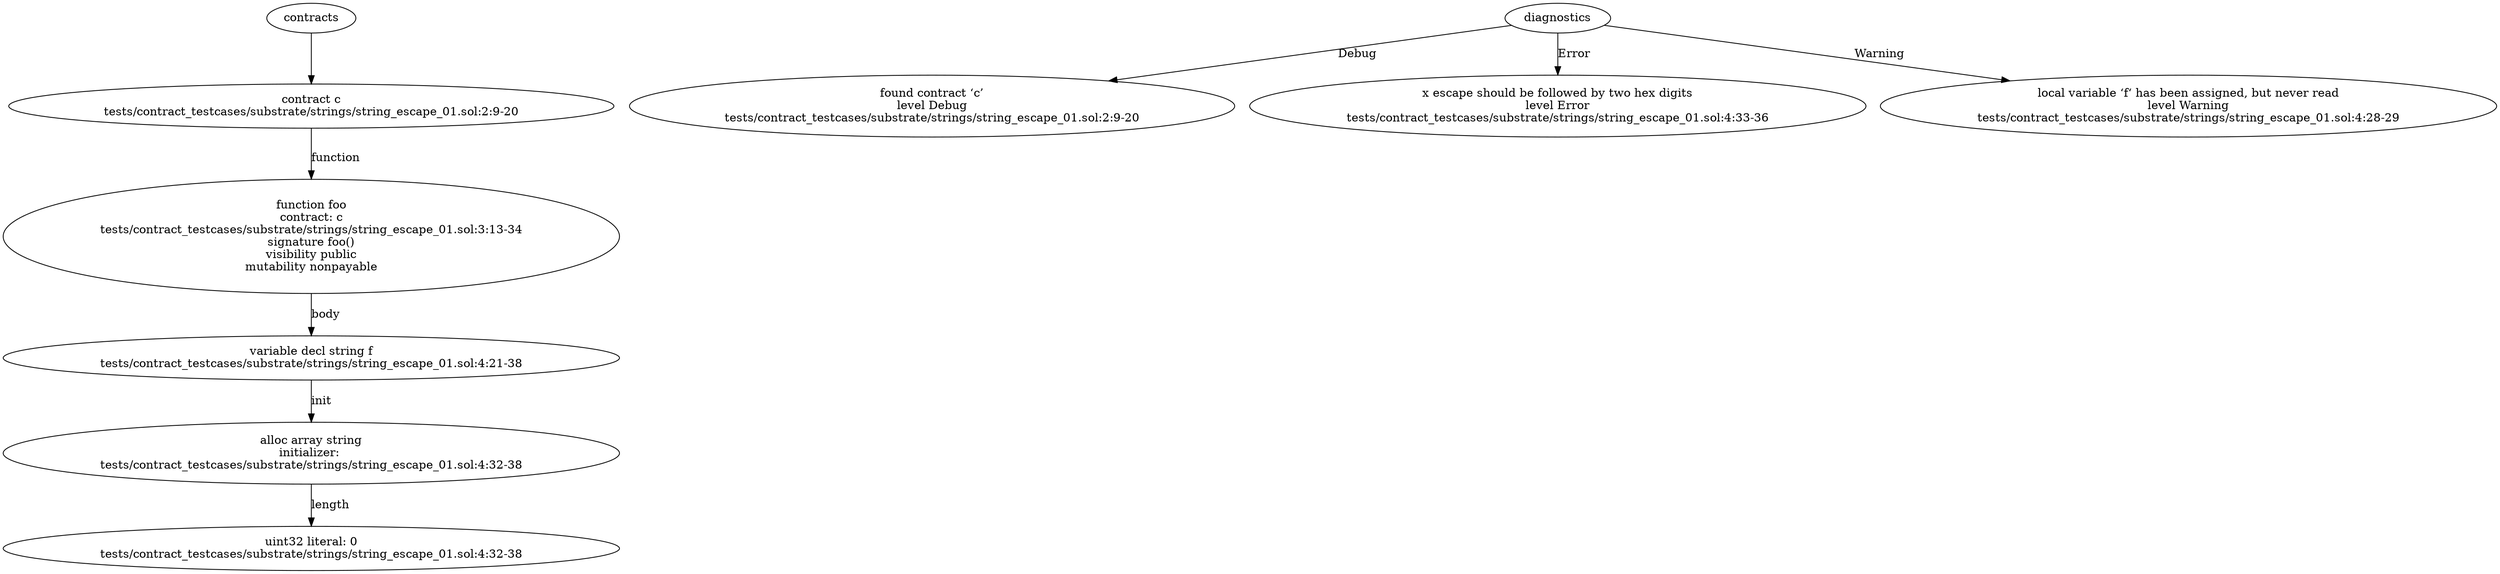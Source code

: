 strict digraph "tests/contract_testcases/substrate/strings/string_escape_01.sol" {
	contract [label="contract c\ntests/contract_testcases/substrate/strings/string_escape_01.sol:2:9-20"]
	foo [label="function foo\ncontract: c\ntests/contract_testcases/substrate/strings/string_escape_01.sol:3:13-34\nsignature foo()\nvisibility public\nmutability nonpayable"]
	var_decl [label="variable decl string f\ntests/contract_testcases/substrate/strings/string_escape_01.sol:4:21-38"]
	alloc_array [label="alloc array string\ninitializer: \ntests/contract_testcases/substrate/strings/string_escape_01.sol:4:32-38"]
	number_literal [label="uint32 literal: 0\ntests/contract_testcases/substrate/strings/string_escape_01.sol:4:32-38"]
	diagnostic [label="found contract ‘c’\nlevel Debug\ntests/contract_testcases/substrate/strings/string_escape_01.sol:2:9-20"]
	diagnostic_8 [label="\x escape should be followed by two hex digits\nlevel Error\ntests/contract_testcases/substrate/strings/string_escape_01.sol:4:33-36"]
	diagnostic_9 [label="local variable ‘f‘ has been assigned, but never read\nlevel Warning\ntests/contract_testcases/substrate/strings/string_escape_01.sol:4:28-29"]
	contracts -> contract
	contract -> foo [label="function"]
	foo -> var_decl [label="body"]
	var_decl -> alloc_array [label="init"]
	alloc_array -> number_literal [label="length"]
	diagnostics -> diagnostic [label="Debug"]
	diagnostics -> diagnostic_8 [label="Error"]
	diagnostics -> diagnostic_9 [label="Warning"]
}
